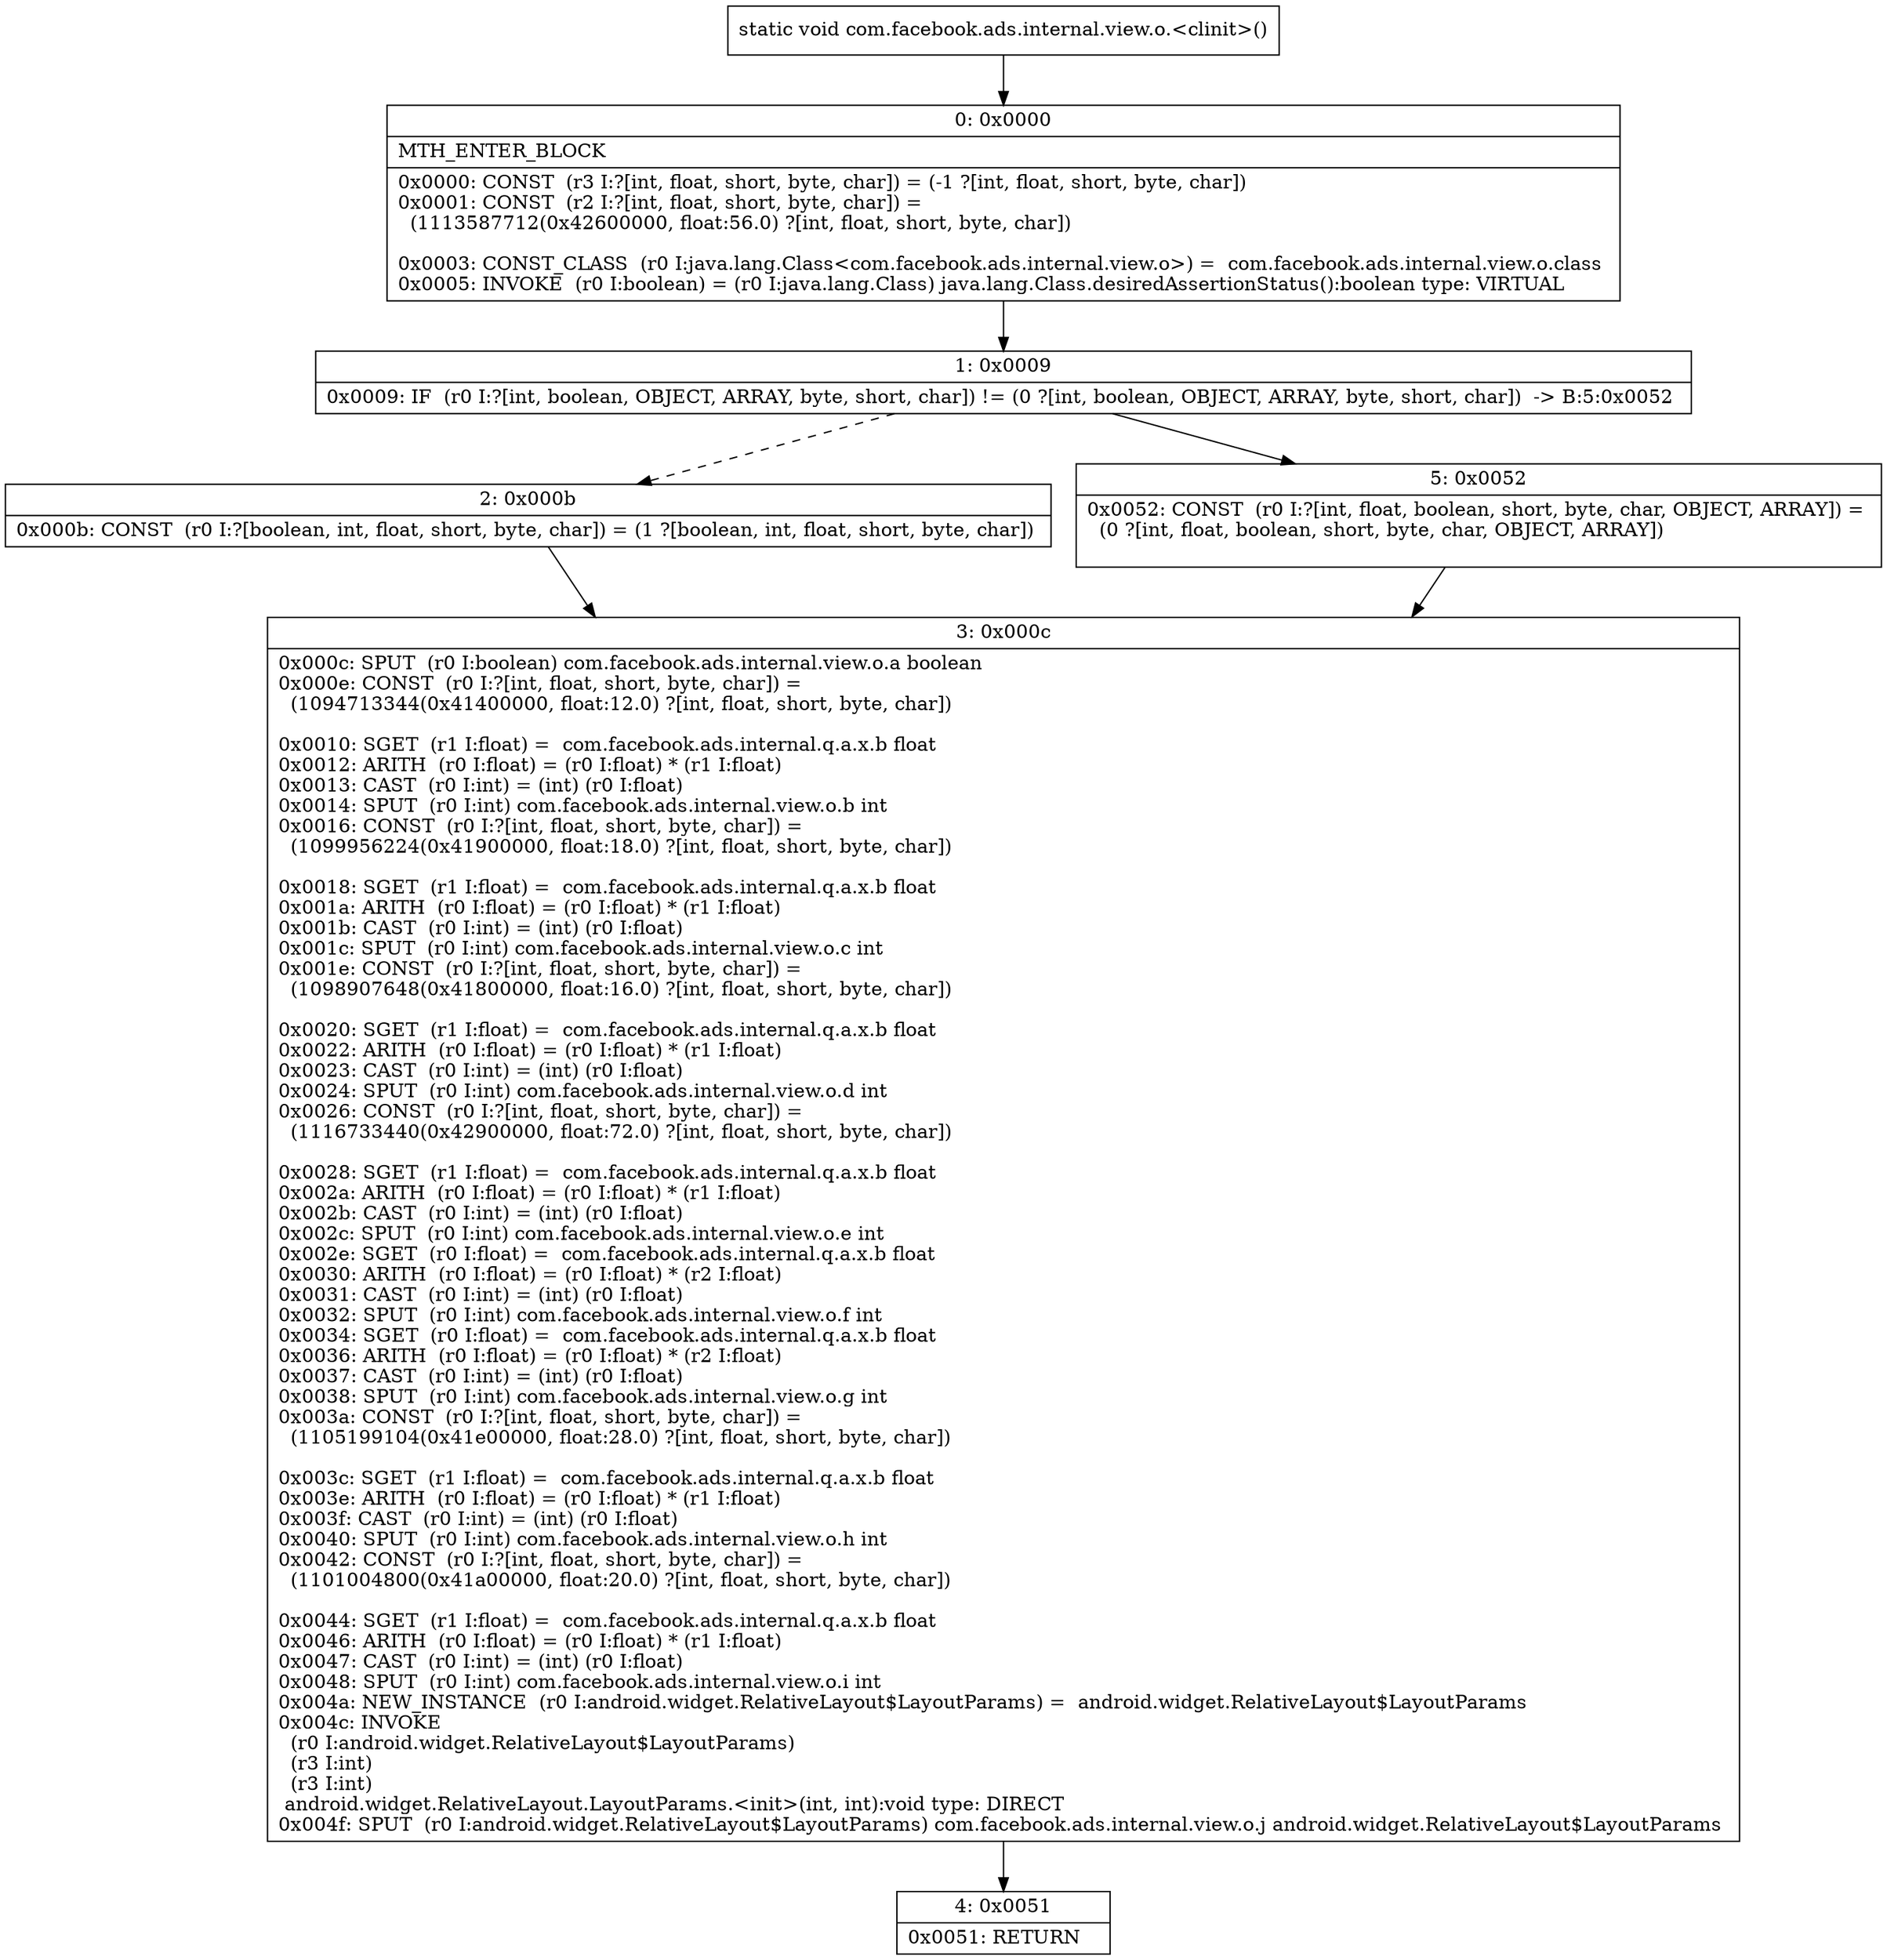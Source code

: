 digraph "CFG forcom.facebook.ads.internal.view.o.\<clinit\>()V" {
Node_0 [shape=record,label="{0\:\ 0x0000|MTH_ENTER_BLOCK\l|0x0000: CONST  (r3 I:?[int, float, short, byte, char]) = (\-1 ?[int, float, short, byte, char]) \l0x0001: CONST  (r2 I:?[int, float, short, byte, char]) = \l  (1113587712(0x42600000, float:56.0) ?[int, float, short, byte, char])\l \l0x0003: CONST_CLASS  (r0 I:java.lang.Class\<com.facebook.ads.internal.view.o\>) =  com.facebook.ads.internal.view.o.class \l0x0005: INVOKE  (r0 I:boolean) = (r0 I:java.lang.Class) java.lang.Class.desiredAssertionStatus():boolean type: VIRTUAL \l}"];
Node_1 [shape=record,label="{1\:\ 0x0009|0x0009: IF  (r0 I:?[int, boolean, OBJECT, ARRAY, byte, short, char]) != (0 ?[int, boolean, OBJECT, ARRAY, byte, short, char])  \-\> B:5:0x0052 \l}"];
Node_2 [shape=record,label="{2\:\ 0x000b|0x000b: CONST  (r0 I:?[boolean, int, float, short, byte, char]) = (1 ?[boolean, int, float, short, byte, char]) \l}"];
Node_3 [shape=record,label="{3\:\ 0x000c|0x000c: SPUT  (r0 I:boolean) com.facebook.ads.internal.view.o.a boolean \l0x000e: CONST  (r0 I:?[int, float, short, byte, char]) = \l  (1094713344(0x41400000, float:12.0) ?[int, float, short, byte, char])\l \l0x0010: SGET  (r1 I:float) =  com.facebook.ads.internal.q.a.x.b float \l0x0012: ARITH  (r0 I:float) = (r0 I:float) * (r1 I:float) \l0x0013: CAST  (r0 I:int) = (int) (r0 I:float) \l0x0014: SPUT  (r0 I:int) com.facebook.ads.internal.view.o.b int \l0x0016: CONST  (r0 I:?[int, float, short, byte, char]) = \l  (1099956224(0x41900000, float:18.0) ?[int, float, short, byte, char])\l \l0x0018: SGET  (r1 I:float) =  com.facebook.ads.internal.q.a.x.b float \l0x001a: ARITH  (r0 I:float) = (r0 I:float) * (r1 I:float) \l0x001b: CAST  (r0 I:int) = (int) (r0 I:float) \l0x001c: SPUT  (r0 I:int) com.facebook.ads.internal.view.o.c int \l0x001e: CONST  (r0 I:?[int, float, short, byte, char]) = \l  (1098907648(0x41800000, float:16.0) ?[int, float, short, byte, char])\l \l0x0020: SGET  (r1 I:float) =  com.facebook.ads.internal.q.a.x.b float \l0x0022: ARITH  (r0 I:float) = (r0 I:float) * (r1 I:float) \l0x0023: CAST  (r0 I:int) = (int) (r0 I:float) \l0x0024: SPUT  (r0 I:int) com.facebook.ads.internal.view.o.d int \l0x0026: CONST  (r0 I:?[int, float, short, byte, char]) = \l  (1116733440(0x42900000, float:72.0) ?[int, float, short, byte, char])\l \l0x0028: SGET  (r1 I:float) =  com.facebook.ads.internal.q.a.x.b float \l0x002a: ARITH  (r0 I:float) = (r0 I:float) * (r1 I:float) \l0x002b: CAST  (r0 I:int) = (int) (r0 I:float) \l0x002c: SPUT  (r0 I:int) com.facebook.ads.internal.view.o.e int \l0x002e: SGET  (r0 I:float) =  com.facebook.ads.internal.q.a.x.b float \l0x0030: ARITH  (r0 I:float) = (r0 I:float) * (r2 I:float) \l0x0031: CAST  (r0 I:int) = (int) (r0 I:float) \l0x0032: SPUT  (r0 I:int) com.facebook.ads.internal.view.o.f int \l0x0034: SGET  (r0 I:float) =  com.facebook.ads.internal.q.a.x.b float \l0x0036: ARITH  (r0 I:float) = (r0 I:float) * (r2 I:float) \l0x0037: CAST  (r0 I:int) = (int) (r0 I:float) \l0x0038: SPUT  (r0 I:int) com.facebook.ads.internal.view.o.g int \l0x003a: CONST  (r0 I:?[int, float, short, byte, char]) = \l  (1105199104(0x41e00000, float:28.0) ?[int, float, short, byte, char])\l \l0x003c: SGET  (r1 I:float) =  com.facebook.ads.internal.q.a.x.b float \l0x003e: ARITH  (r0 I:float) = (r0 I:float) * (r1 I:float) \l0x003f: CAST  (r0 I:int) = (int) (r0 I:float) \l0x0040: SPUT  (r0 I:int) com.facebook.ads.internal.view.o.h int \l0x0042: CONST  (r0 I:?[int, float, short, byte, char]) = \l  (1101004800(0x41a00000, float:20.0) ?[int, float, short, byte, char])\l \l0x0044: SGET  (r1 I:float) =  com.facebook.ads.internal.q.a.x.b float \l0x0046: ARITH  (r0 I:float) = (r0 I:float) * (r1 I:float) \l0x0047: CAST  (r0 I:int) = (int) (r0 I:float) \l0x0048: SPUT  (r0 I:int) com.facebook.ads.internal.view.o.i int \l0x004a: NEW_INSTANCE  (r0 I:android.widget.RelativeLayout$LayoutParams) =  android.widget.RelativeLayout$LayoutParams \l0x004c: INVOKE  \l  (r0 I:android.widget.RelativeLayout$LayoutParams)\l  (r3 I:int)\l  (r3 I:int)\l android.widget.RelativeLayout.LayoutParams.\<init\>(int, int):void type: DIRECT \l0x004f: SPUT  (r0 I:android.widget.RelativeLayout$LayoutParams) com.facebook.ads.internal.view.o.j android.widget.RelativeLayout$LayoutParams \l}"];
Node_4 [shape=record,label="{4\:\ 0x0051|0x0051: RETURN   \l}"];
Node_5 [shape=record,label="{5\:\ 0x0052|0x0052: CONST  (r0 I:?[int, float, boolean, short, byte, char, OBJECT, ARRAY]) = \l  (0 ?[int, float, boolean, short, byte, char, OBJECT, ARRAY])\l \l}"];
MethodNode[shape=record,label="{static void com.facebook.ads.internal.view.o.\<clinit\>() }"];
MethodNode -> Node_0;
Node_0 -> Node_1;
Node_1 -> Node_2[style=dashed];
Node_1 -> Node_5;
Node_2 -> Node_3;
Node_3 -> Node_4;
Node_5 -> Node_3;
}

